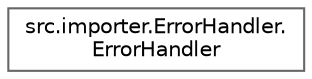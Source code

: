 digraph "Graphical Class Hierarchy"
{
 // LATEX_PDF_SIZE
  bgcolor="transparent";
  edge [fontname=Helvetica,fontsize=10,labelfontname=Helvetica,labelfontsize=10];
  node [fontname=Helvetica,fontsize=10,shape=box,height=0.2,width=0.4];
  rankdir="LR";
  Node0 [id="Node000000",label="src.importer.ErrorHandler.\lErrorHandler",height=0.2,width=0.4,color="grey40", fillcolor="white", style="filled",URL="$classsrc_1_1importer_1_1_error_handler_1_1_error_handler.html",tooltip=" "];
}
